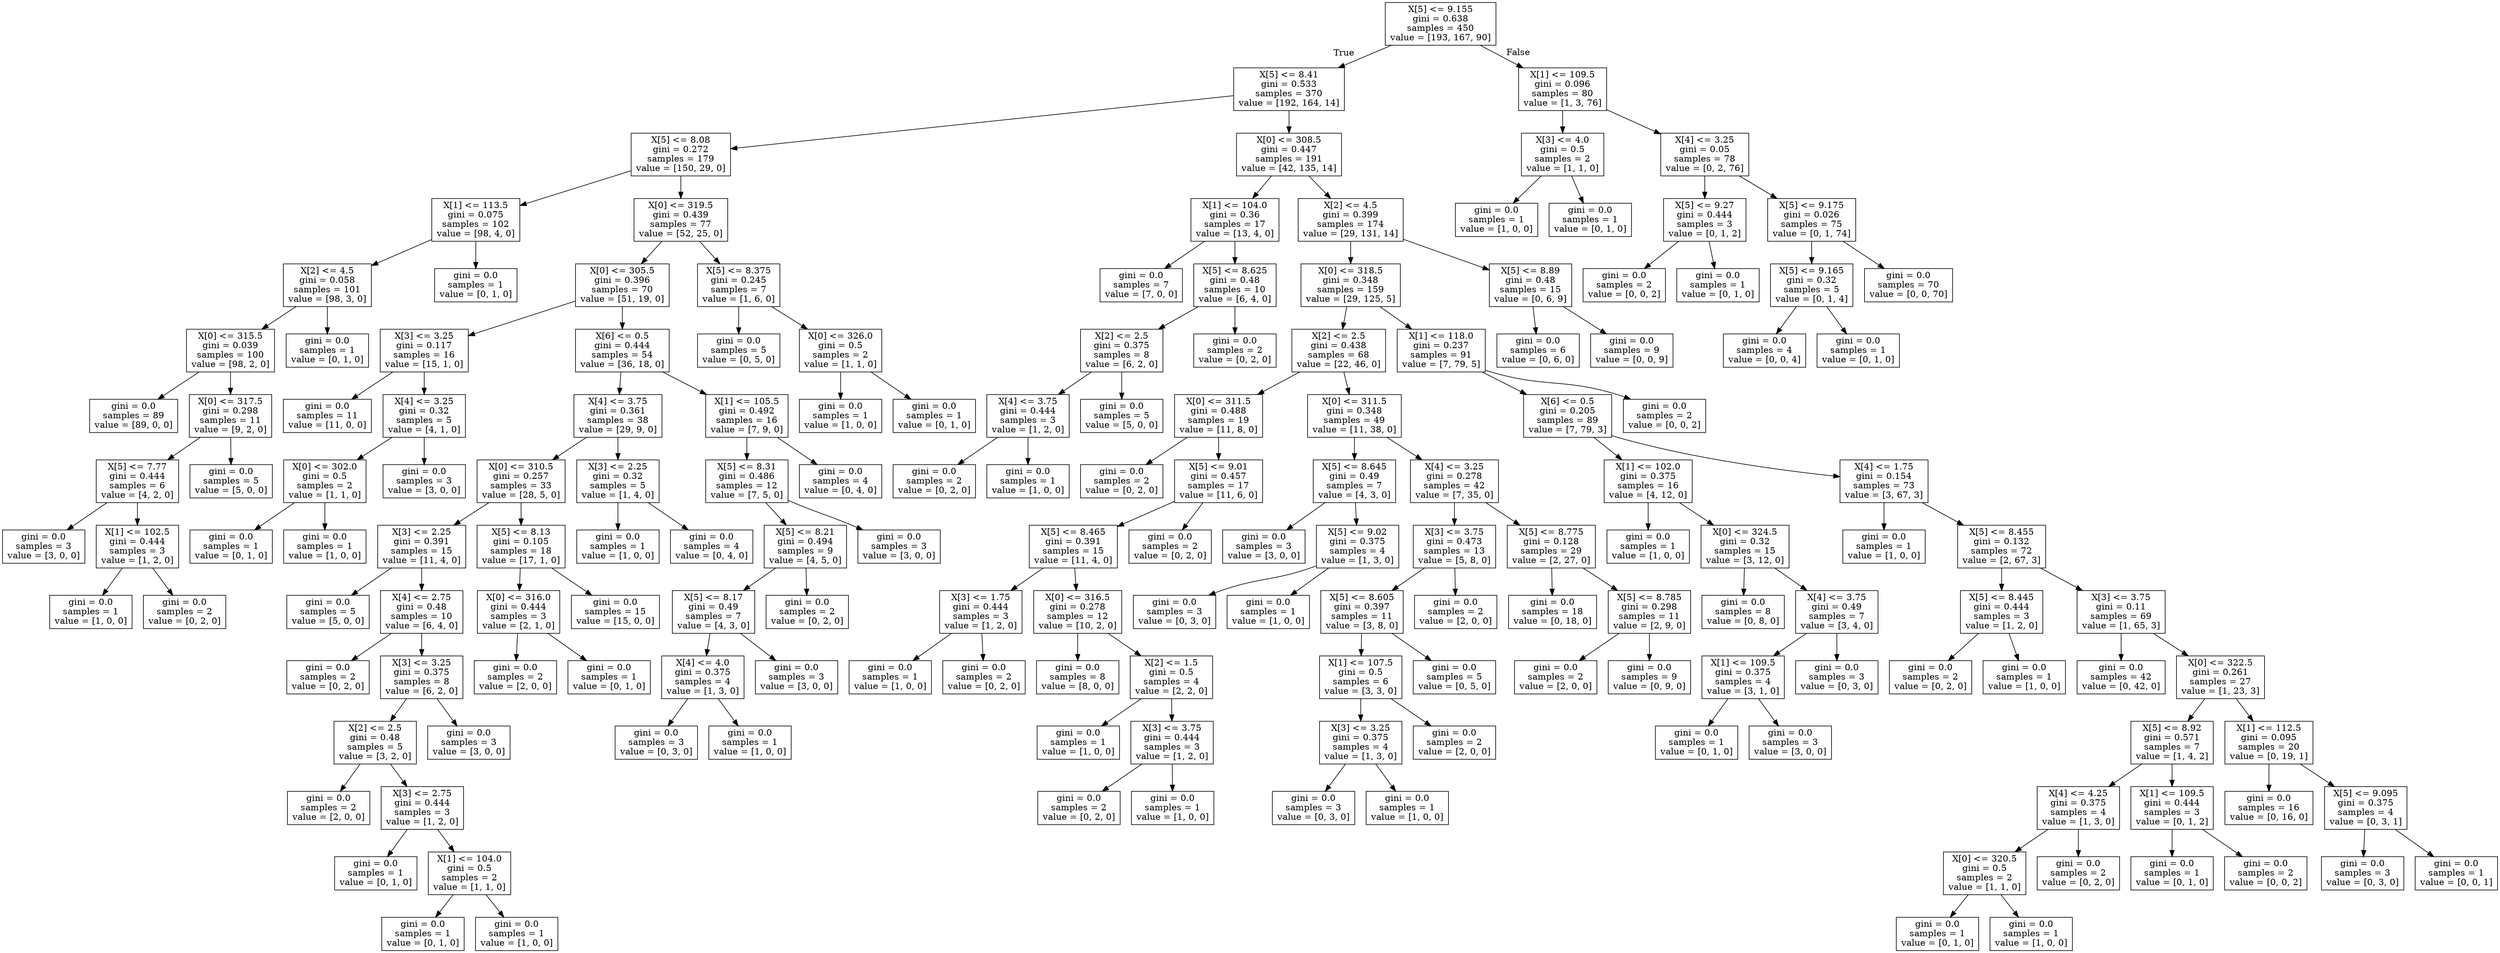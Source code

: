digraph Tree {
node [shape=box] ;
0 [label="X[5] <= 9.155\ngini = 0.638\nsamples = 450\nvalue = [193, 167, 90]"] ;
1 [label="X[5] <= 8.41\ngini = 0.533\nsamples = 370\nvalue = [192, 164, 14]"] ;
0 -> 1 [labeldistance=2.5, labelangle=45, headlabel="True"] ;
2 [label="X[5] <= 8.08\ngini = 0.272\nsamples = 179\nvalue = [150, 29, 0]"] ;
1 -> 2 ;
3 [label="X[1] <= 113.5\ngini = 0.075\nsamples = 102\nvalue = [98, 4, 0]"] ;
2 -> 3 ;
4 [label="X[2] <= 4.5\ngini = 0.058\nsamples = 101\nvalue = [98, 3, 0]"] ;
3 -> 4 ;
5 [label="X[0] <= 315.5\ngini = 0.039\nsamples = 100\nvalue = [98, 2, 0]"] ;
4 -> 5 ;
6 [label="gini = 0.0\nsamples = 89\nvalue = [89, 0, 0]"] ;
5 -> 6 ;
7 [label="X[0] <= 317.5\ngini = 0.298\nsamples = 11\nvalue = [9, 2, 0]"] ;
5 -> 7 ;
8 [label="X[5] <= 7.77\ngini = 0.444\nsamples = 6\nvalue = [4, 2, 0]"] ;
7 -> 8 ;
9 [label="gini = 0.0\nsamples = 3\nvalue = [3, 0, 0]"] ;
8 -> 9 ;
10 [label="X[1] <= 102.5\ngini = 0.444\nsamples = 3\nvalue = [1, 2, 0]"] ;
8 -> 10 ;
11 [label="gini = 0.0\nsamples = 1\nvalue = [1, 0, 0]"] ;
10 -> 11 ;
12 [label="gini = 0.0\nsamples = 2\nvalue = [0, 2, 0]"] ;
10 -> 12 ;
13 [label="gini = 0.0\nsamples = 5\nvalue = [5, 0, 0]"] ;
7 -> 13 ;
14 [label="gini = 0.0\nsamples = 1\nvalue = [0, 1, 0]"] ;
4 -> 14 ;
15 [label="gini = 0.0\nsamples = 1\nvalue = [0, 1, 0]"] ;
3 -> 15 ;
16 [label="X[0] <= 319.5\ngini = 0.439\nsamples = 77\nvalue = [52, 25, 0]"] ;
2 -> 16 ;
17 [label="X[0] <= 305.5\ngini = 0.396\nsamples = 70\nvalue = [51, 19, 0]"] ;
16 -> 17 ;
18 [label="X[3] <= 3.25\ngini = 0.117\nsamples = 16\nvalue = [15, 1, 0]"] ;
17 -> 18 ;
19 [label="gini = 0.0\nsamples = 11\nvalue = [11, 0, 0]"] ;
18 -> 19 ;
20 [label="X[4] <= 3.25\ngini = 0.32\nsamples = 5\nvalue = [4, 1, 0]"] ;
18 -> 20 ;
21 [label="X[0] <= 302.0\ngini = 0.5\nsamples = 2\nvalue = [1, 1, 0]"] ;
20 -> 21 ;
22 [label="gini = 0.0\nsamples = 1\nvalue = [0, 1, 0]"] ;
21 -> 22 ;
23 [label="gini = 0.0\nsamples = 1\nvalue = [1, 0, 0]"] ;
21 -> 23 ;
24 [label="gini = 0.0\nsamples = 3\nvalue = [3, 0, 0]"] ;
20 -> 24 ;
25 [label="X[6] <= 0.5\ngini = 0.444\nsamples = 54\nvalue = [36, 18, 0]"] ;
17 -> 25 ;
26 [label="X[4] <= 3.75\ngini = 0.361\nsamples = 38\nvalue = [29, 9, 0]"] ;
25 -> 26 ;
27 [label="X[0] <= 310.5\ngini = 0.257\nsamples = 33\nvalue = [28, 5, 0]"] ;
26 -> 27 ;
28 [label="X[3] <= 2.25\ngini = 0.391\nsamples = 15\nvalue = [11, 4, 0]"] ;
27 -> 28 ;
29 [label="gini = 0.0\nsamples = 5\nvalue = [5, 0, 0]"] ;
28 -> 29 ;
30 [label="X[4] <= 2.75\ngini = 0.48\nsamples = 10\nvalue = [6, 4, 0]"] ;
28 -> 30 ;
31 [label="gini = 0.0\nsamples = 2\nvalue = [0, 2, 0]"] ;
30 -> 31 ;
32 [label="X[3] <= 3.25\ngini = 0.375\nsamples = 8\nvalue = [6, 2, 0]"] ;
30 -> 32 ;
33 [label="X[2] <= 2.5\ngini = 0.48\nsamples = 5\nvalue = [3, 2, 0]"] ;
32 -> 33 ;
34 [label="gini = 0.0\nsamples = 2\nvalue = [2, 0, 0]"] ;
33 -> 34 ;
35 [label="X[3] <= 2.75\ngini = 0.444\nsamples = 3\nvalue = [1, 2, 0]"] ;
33 -> 35 ;
36 [label="gini = 0.0\nsamples = 1\nvalue = [0, 1, 0]"] ;
35 -> 36 ;
37 [label="X[1] <= 104.0\ngini = 0.5\nsamples = 2\nvalue = [1, 1, 0]"] ;
35 -> 37 ;
38 [label="gini = 0.0\nsamples = 1\nvalue = [0, 1, 0]"] ;
37 -> 38 ;
39 [label="gini = 0.0\nsamples = 1\nvalue = [1, 0, 0]"] ;
37 -> 39 ;
40 [label="gini = 0.0\nsamples = 3\nvalue = [3, 0, 0]"] ;
32 -> 40 ;
41 [label="X[5] <= 8.13\ngini = 0.105\nsamples = 18\nvalue = [17, 1, 0]"] ;
27 -> 41 ;
42 [label="X[0] <= 316.0\ngini = 0.444\nsamples = 3\nvalue = [2, 1, 0]"] ;
41 -> 42 ;
43 [label="gini = 0.0\nsamples = 2\nvalue = [2, 0, 0]"] ;
42 -> 43 ;
44 [label="gini = 0.0\nsamples = 1\nvalue = [0, 1, 0]"] ;
42 -> 44 ;
45 [label="gini = 0.0\nsamples = 15\nvalue = [15, 0, 0]"] ;
41 -> 45 ;
46 [label="X[3] <= 2.25\ngini = 0.32\nsamples = 5\nvalue = [1, 4, 0]"] ;
26 -> 46 ;
47 [label="gini = 0.0\nsamples = 1\nvalue = [1, 0, 0]"] ;
46 -> 47 ;
48 [label="gini = 0.0\nsamples = 4\nvalue = [0, 4, 0]"] ;
46 -> 48 ;
49 [label="X[1] <= 105.5\ngini = 0.492\nsamples = 16\nvalue = [7, 9, 0]"] ;
25 -> 49 ;
50 [label="X[5] <= 8.31\ngini = 0.486\nsamples = 12\nvalue = [7, 5, 0]"] ;
49 -> 50 ;
51 [label="X[5] <= 8.21\ngini = 0.494\nsamples = 9\nvalue = [4, 5, 0]"] ;
50 -> 51 ;
52 [label="X[5] <= 8.17\ngini = 0.49\nsamples = 7\nvalue = [4, 3, 0]"] ;
51 -> 52 ;
53 [label="X[4] <= 4.0\ngini = 0.375\nsamples = 4\nvalue = [1, 3, 0]"] ;
52 -> 53 ;
54 [label="gini = 0.0\nsamples = 3\nvalue = [0, 3, 0]"] ;
53 -> 54 ;
55 [label="gini = 0.0\nsamples = 1\nvalue = [1, 0, 0]"] ;
53 -> 55 ;
56 [label="gini = 0.0\nsamples = 3\nvalue = [3, 0, 0]"] ;
52 -> 56 ;
57 [label="gini = 0.0\nsamples = 2\nvalue = [0, 2, 0]"] ;
51 -> 57 ;
58 [label="gini = 0.0\nsamples = 3\nvalue = [3, 0, 0]"] ;
50 -> 58 ;
59 [label="gini = 0.0\nsamples = 4\nvalue = [0, 4, 0]"] ;
49 -> 59 ;
60 [label="X[5] <= 8.375\ngini = 0.245\nsamples = 7\nvalue = [1, 6, 0]"] ;
16 -> 60 ;
61 [label="gini = 0.0\nsamples = 5\nvalue = [0, 5, 0]"] ;
60 -> 61 ;
62 [label="X[0] <= 326.0\ngini = 0.5\nsamples = 2\nvalue = [1, 1, 0]"] ;
60 -> 62 ;
63 [label="gini = 0.0\nsamples = 1\nvalue = [1, 0, 0]"] ;
62 -> 63 ;
64 [label="gini = 0.0\nsamples = 1\nvalue = [0, 1, 0]"] ;
62 -> 64 ;
65 [label="X[0] <= 308.5\ngini = 0.447\nsamples = 191\nvalue = [42, 135, 14]"] ;
1 -> 65 ;
66 [label="X[1] <= 104.0\ngini = 0.36\nsamples = 17\nvalue = [13, 4, 0]"] ;
65 -> 66 ;
67 [label="gini = 0.0\nsamples = 7\nvalue = [7, 0, 0]"] ;
66 -> 67 ;
68 [label="X[5] <= 8.625\ngini = 0.48\nsamples = 10\nvalue = [6, 4, 0]"] ;
66 -> 68 ;
69 [label="X[2] <= 2.5\ngini = 0.375\nsamples = 8\nvalue = [6, 2, 0]"] ;
68 -> 69 ;
70 [label="X[4] <= 3.75\ngini = 0.444\nsamples = 3\nvalue = [1, 2, 0]"] ;
69 -> 70 ;
71 [label="gini = 0.0\nsamples = 2\nvalue = [0, 2, 0]"] ;
70 -> 71 ;
72 [label="gini = 0.0\nsamples = 1\nvalue = [1, 0, 0]"] ;
70 -> 72 ;
73 [label="gini = 0.0\nsamples = 5\nvalue = [5, 0, 0]"] ;
69 -> 73 ;
74 [label="gini = 0.0\nsamples = 2\nvalue = [0, 2, 0]"] ;
68 -> 74 ;
75 [label="X[2] <= 4.5\ngini = 0.399\nsamples = 174\nvalue = [29, 131, 14]"] ;
65 -> 75 ;
76 [label="X[0] <= 318.5\ngini = 0.348\nsamples = 159\nvalue = [29, 125, 5]"] ;
75 -> 76 ;
77 [label="X[2] <= 2.5\ngini = 0.438\nsamples = 68\nvalue = [22, 46, 0]"] ;
76 -> 77 ;
78 [label="X[0] <= 311.5\ngini = 0.488\nsamples = 19\nvalue = [11, 8, 0]"] ;
77 -> 78 ;
79 [label="gini = 0.0\nsamples = 2\nvalue = [0, 2, 0]"] ;
78 -> 79 ;
80 [label="X[5] <= 9.01\ngini = 0.457\nsamples = 17\nvalue = [11, 6, 0]"] ;
78 -> 80 ;
81 [label="X[5] <= 8.465\ngini = 0.391\nsamples = 15\nvalue = [11, 4, 0]"] ;
80 -> 81 ;
82 [label="X[3] <= 1.75\ngini = 0.444\nsamples = 3\nvalue = [1, 2, 0]"] ;
81 -> 82 ;
83 [label="gini = 0.0\nsamples = 1\nvalue = [1, 0, 0]"] ;
82 -> 83 ;
84 [label="gini = 0.0\nsamples = 2\nvalue = [0, 2, 0]"] ;
82 -> 84 ;
85 [label="X[0] <= 316.5\ngini = 0.278\nsamples = 12\nvalue = [10, 2, 0]"] ;
81 -> 85 ;
86 [label="gini = 0.0\nsamples = 8\nvalue = [8, 0, 0]"] ;
85 -> 86 ;
87 [label="X[2] <= 1.5\ngini = 0.5\nsamples = 4\nvalue = [2, 2, 0]"] ;
85 -> 87 ;
88 [label="gini = 0.0\nsamples = 1\nvalue = [1, 0, 0]"] ;
87 -> 88 ;
89 [label="X[3] <= 3.75\ngini = 0.444\nsamples = 3\nvalue = [1, 2, 0]"] ;
87 -> 89 ;
90 [label="gini = 0.0\nsamples = 2\nvalue = [0, 2, 0]"] ;
89 -> 90 ;
91 [label="gini = 0.0\nsamples = 1\nvalue = [1, 0, 0]"] ;
89 -> 91 ;
92 [label="gini = 0.0\nsamples = 2\nvalue = [0, 2, 0]"] ;
80 -> 92 ;
93 [label="X[0] <= 311.5\ngini = 0.348\nsamples = 49\nvalue = [11, 38, 0]"] ;
77 -> 93 ;
94 [label="X[5] <= 8.645\ngini = 0.49\nsamples = 7\nvalue = [4, 3, 0]"] ;
93 -> 94 ;
95 [label="gini = 0.0\nsamples = 3\nvalue = [3, 0, 0]"] ;
94 -> 95 ;
96 [label="X[5] <= 9.02\ngini = 0.375\nsamples = 4\nvalue = [1, 3, 0]"] ;
94 -> 96 ;
97 [label="gini = 0.0\nsamples = 3\nvalue = [0, 3, 0]"] ;
96 -> 97 ;
98 [label="gini = 0.0\nsamples = 1\nvalue = [1, 0, 0]"] ;
96 -> 98 ;
99 [label="X[4] <= 3.25\ngini = 0.278\nsamples = 42\nvalue = [7, 35, 0]"] ;
93 -> 99 ;
100 [label="X[3] <= 3.75\ngini = 0.473\nsamples = 13\nvalue = [5, 8, 0]"] ;
99 -> 100 ;
101 [label="X[5] <= 8.605\ngini = 0.397\nsamples = 11\nvalue = [3, 8, 0]"] ;
100 -> 101 ;
102 [label="X[1] <= 107.5\ngini = 0.5\nsamples = 6\nvalue = [3, 3, 0]"] ;
101 -> 102 ;
103 [label="X[3] <= 3.25\ngini = 0.375\nsamples = 4\nvalue = [1, 3, 0]"] ;
102 -> 103 ;
104 [label="gini = 0.0\nsamples = 3\nvalue = [0, 3, 0]"] ;
103 -> 104 ;
105 [label="gini = 0.0\nsamples = 1\nvalue = [1, 0, 0]"] ;
103 -> 105 ;
106 [label="gini = 0.0\nsamples = 2\nvalue = [2, 0, 0]"] ;
102 -> 106 ;
107 [label="gini = 0.0\nsamples = 5\nvalue = [0, 5, 0]"] ;
101 -> 107 ;
108 [label="gini = 0.0\nsamples = 2\nvalue = [2, 0, 0]"] ;
100 -> 108 ;
109 [label="X[5] <= 8.775\ngini = 0.128\nsamples = 29\nvalue = [2, 27, 0]"] ;
99 -> 109 ;
110 [label="gini = 0.0\nsamples = 18\nvalue = [0, 18, 0]"] ;
109 -> 110 ;
111 [label="X[5] <= 8.785\ngini = 0.298\nsamples = 11\nvalue = [2, 9, 0]"] ;
109 -> 111 ;
112 [label="gini = 0.0\nsamples = 2\nvalue = [2, 0, 0]"] ;
111 -> 112 ;
113 [label="gini = 0.0\nsamples = 9\nvalue = [0, 9, 0]"] ;
111 -> 113 ;
114 [label="X[1] <= 118.0\ngini = 0.237\nsamples = 91\nvalue = [7, 79, 5]"] ;
76 -> 114 ;
115 [label="X[6] <= 0.5\ngini = 0.205\nsamples = 89\nvalue = [7, 79, 3]"] ;
114 -> 115 ;
116 [label="X[1] <= 102.0\ngini = 0.375\nsamples = 16\nvalue = [4, 12, 0]"] ;
115 -> 116 ;
117 [label="gini = 0.0\nsamples = 1\nvalue = [1, 0, 0]"] ;
116 -> 117 ;
118 [label="X[0] <= 324.5\ngini = 0.32\nsamples = 15\nvalue = [3, 12, 0]"] ;
116 -> 118 ;
119 [label="gini = 0.0\nsamples = 8\nvalue = [0, 8, 0]"] ;
118 -> 119 ;
120 [label="X[4] <= 3.75\ngini = 0.49\nsamples = 7\nvalue = [3, 4, 0]"] ;
118 -> 120 ;
121 [label="X[1] <= 109.5\ngini = 0.375\nsamples = 4\nvalue = [3, 1, 0]"] ;
120 -> 121 ;
122 [label="gini = 0.0\nsamples = 1\nvalue = [0, 1, 0]"] ;
121 -> 122 ;
123 [label="gini = 0.0\nsamples = 3\nvalue = [3, 0, 0]"] ;
121 -> 123 ;
124 [label="gini = 0.0\nsamples = 3\nvalue = [0, 3, 0]"] ;
120 -> 124 ;
125 [label="X[4] <= 1.75\ngini = 0.154\nsamples = 73\nvalue = [3, 67, 3]"] ;
115 -> 125 ;
126 [label="gini = 0.0\nsamples = 1\nvalue = [1, 0, 0]"] ;
125 -> 126 ;
127 [label="X[5] <= 8.455\ngini = 0.132\nsamples = 72\nvalue = [2, 67, 3]"] ;
125 -> 127 ;
128 [label="X[5] <= 8.445\ngini = 0.444\nsamples = 3\nvalue = [1, 2, 0]"] ;
127 -> 128 ;
129 [label="gini = 0.0\nsamples = 2\nvalue = [0, 2, 0]"] ;
128 -> 129 ;
130 [label="gini = 0.0\nsamples = 1\nvalue = [1, 0, 0]"] ;
128 -> 130 ;
131 [label="X[3] <= 3.75\ngini = 0.11\nsamples = 69\nvalue = [1, 65, 3]"] ;
127 -> 131 ;
132 [label="gini = 0.0\nsamples = 42\nvalue = [0, 42, 0]"] ;
131 -> 132 ;
133 [label="X[0] <= 322.5\ngini = 0.261\nsamples = 27\nvalue = [1, 23, 3]"] ;
131 -> 133 ;
134 [label="X[5] <= 8.92\ngini = 0.571\nsamples = 7\nvalue = [1, 4, 2]"] ;
133 -> 134 ;
135 [label="X[4] <= 4.25\ngini = 0.375\nsamples = 4\nvalue = [1, 3, 0]"] ;
134 -> 135 ;
136 [label="X[0] <= 320.5\ngini = 0.5\nsamples = 2\nvalue = [1, 1, 0]"] ;
135 -> 136 ;
137 [label="gini = 0.0\nsamples = 1\nvalue = [0, 1, 0]"] ;
136 -> 137 ;
138 [label="gini = 0.0\nsamples = 1\nvalue = [1, 0, 0]"] ;
136 -> 138 ;
139 [label="gini = 0.0\nsamples = 2\nvalue = [0, 2, 0]"] ;
135 -> 139 ;
140 [label="X[1] <= 109.5\ngini = 0.444\nsamples = 3\nvalue = [0, 1, 2]"] ;
134 -> 140 ;
141 [label="gini = 0.0\nsamples = 1\nvalue = [0, 1, 0]"] ;
140 -> 141 ;
142 [label="gini = 0.0\nsamples = 2\nvalue = [0, 0, 2]"] ;
140 -> 142 ;
143 [label="X[1] <= 112.5\ngini = 0.095\nsamples = 20\nvalue = [0, 19, 1]"] ;
133 -> 143 ;
144 [label="gini = 0.0\nsamples = 16\nvalue = [0, 16, 0]"] ;
143 -> 144 ;
145 [label="X[5] <= 9.095\ngini = 0.375\nsamples = 4\nvalue = [0, 3, 1]"] ;
143 -> 145 ;
146 [label="gini = 0.0\nsamples = 3\nvalue = [0, 3, 0]"] ;
145 -> 146 ;
147 [label="gini = 0.0\nsamples = 1\nvalue = [0, 0, 1]"] ;
145 -> 147 ;
148 [label="gini = 0.0\nsamples = 2\nvalue = [0, 0, 2]"] ;
114 -> 148 ;
149 [label="X[5] <= 8.89\ngini = 0.48\nsamples = 15\nvalue = [0, 6, 9]"] ;
75 -> 149 ;
150 [label="gini = 0.0\nsamples = 6\nvalue = [0, 6, 0]"] ;
149 -> 150 ;
151 [label="gini = 0.0\nsamples = 9\nvalue = [0, 0, 9]"] ;
149 -> 151 ;
152 [label="X[1] <= 109.5\ngini = 0.096\nsamples = 80\nvalue = [1, 3, 76]"] ;
0 -> 152 [labeldistance=2.5, labelangle=-45, headlabel="False"] ;
153 [label="X[3] <= 4.0\ngini = 0.5\nsamples = 2\nvalue = [1, 1, 0]"] ;
152 -> 153 ;
154 [label="gini = 0.0\nsamples = 1\nvalue = [1, 0, 0]"] ;
153 -> 154 ;
155 [label="gini = 0.0\nsamples = 1\nvalue = [0, 1, 0]"] ;
153 -> 155 ;
156 [label="X[4] <= 3.25\ngini = 0.05\nsamples = 78\nvalue = [0, 2, 76]"] ;
152 -> 156 ;
157 [label="X[5] <= 9.27\ngini = 0.444\nsamples = 3\nvalue = [0, 1, 2]"] ;
156 -> 157 ;
158 [label="gini = 0.0\nsamples = 2\nvalue = [0, 0, 2]"] ;
157 -> 158 ;
159 [label="gini = 0.0\nsamples = 1\nvalue = [0, 1, 0]"] ;
157 -> 159 ;
160 [label="X[5] <= 9.175\ngini = 0.026\nsamples = 75\nvalue = [0, 1, 74]"] ;
156 -> 160 ;
161 [label="X[5] <= 9.165\ngini = 0.32\nsamples = 5\nvalue = [0, 1, 4]"] ;
160 -> 161 ;
162 [label="gini = 0.0\nsamples = 4\nvalue = [0, 0, 4]"] ;
161 -> 162 ;
163 [label="gini = 0.0\nsamples = 1\nvalue = [0, 1, 0]"] ;
161 -> 163 ;
164 [label="gini = 0.0\nsamples = 70\nvalue = [0, 0, 70]"] ;
160 -> 164 ;
}